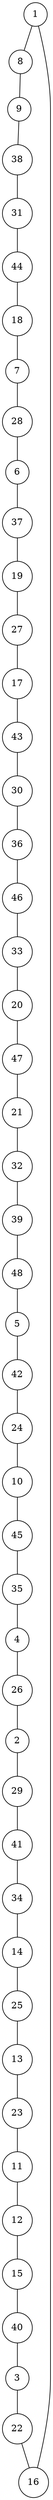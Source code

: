 graph att48 {
	node [shape=circle fillcolor=white]
	1 [ pos = "4.337800,0.935970!"]
	2 [ pos = "1.438418,0.006442!"]
	3 [ pos = "3.562226,0.917289!"]
	4 [ pos = "0.258310,0.541742!"]
	5 [ pos = "1.985313,1.059005!"]
	6 [ pos = "4.900799,2.871683!"]
	7 [ pos = "4.878253,2.393713!"]
	8 [ pos = "4.679851,0.816800!"]
	9 [ pos = "4.443442,1.214249!"]
	10 [ pos = "0.716310,1.319892!"]
	11 [ pos = "3.522288,1.678691!"]
	12 [ pos = "3.857897,1.850683!"]
	13 [ pos = "3.031435,1.722494!"]
	14 [ pos = "2.970884,1.310873!"]
	15 [ pos = "4.088508,1.728292!"]
	16 [ pos = "3.933909,0.430946!"]
	17 [ pos = "4.902731,3.339346!"]
	18 [ pos = "4.806751,2.312548!"]
	19 [ pos = "4.980675,3.042386!"]
	20 [ pos = "3.800567,2.293868!"]
	21 [ pos = "2.887787,2.170188!"]
	22 [ pos = "3.930044,0.715022!"]
	23 [ pos = "3.349008,1.405566!"]
	24 [ pos = "1.051920,1.809456!"]
	25 [ pos = "2.774414,1.495749!"]
	26 [ pos = "0.434811,0.648029!"]
	27 [ pos = "4.866658,3.104226!"]
	28 [ pos = "4.857640,2.564416!"]
	29 [ pos = "2.046509,0.486988!"]
	30 [ pos = "4.735893,2.902602!"]
	31 [ pos = "4.860216,1.804303!"]
	32 [ pos = "2.090312,2.128962!"]
	33 [ pos = "4.139397,2.043932!"]
	34 [ pos = "2.968307,0.771708!"]
	35 [ pos = "0.014816,1.427467!"]
	36 [ pos = "4.668900,2.434295!"]
	37 [ pos = "5.000000,2.959933!"]
	38 [ pos = "4.761659,1.445504!"]
	39 [ pos = "2.244267,1.822340!"]
	40 [ pos = "4.039552,1.375290!"]
	41 [ pos = "3.211157,0.090183!"]
	42 [ pos = "1.234218,1.010693!"]
	43 [ pos = "4.689513,3.155759!"]
	44 [ pos = "4.837027,2.086447!"]
	45 [ pos = "0.006442,1.723783!"]
	46 [ pos = "4.384823,1.927982!"]
	47 [ pos = "3.339990,2.098686!"]
	48 [ pos = "1.947307,1.250966!"]

	1 -- 8
	2 -- 29
	3 -- 22
	4 -- 26
	5 -- 42
	6 -- 37
	7 -- 28
	8 -- 9
	9 -- 38
	10 -- 45
	11 -- 12
	12 -- 15
	13 -- 23
	14 -- 25
	15 -- 40
	16 -- 1
	17 -- 43
	18 -- 7
	19 -- 27
	20 -- 47
	21 -- 32
	22 -- 16
	23 -- 11
	24 -- 10
	25 -- 13
	26 -- 2
	27 -- 17
	28 -- 6
	29 -- 41
	30 -- 36
	31 -- 44
	32 -- 39
	33 -- 20
	34 -- 14
	35 -- 4
	36 -- 46
	37 -- 19
	38 -- 31
	39 -- 48
	40 -- 3
	41 -- 34
	42 -- 24
	43 -- 30
	44 -- 18
	45 -- 35
	46 -- 33
	47 -- 21
	48 -- 5
}